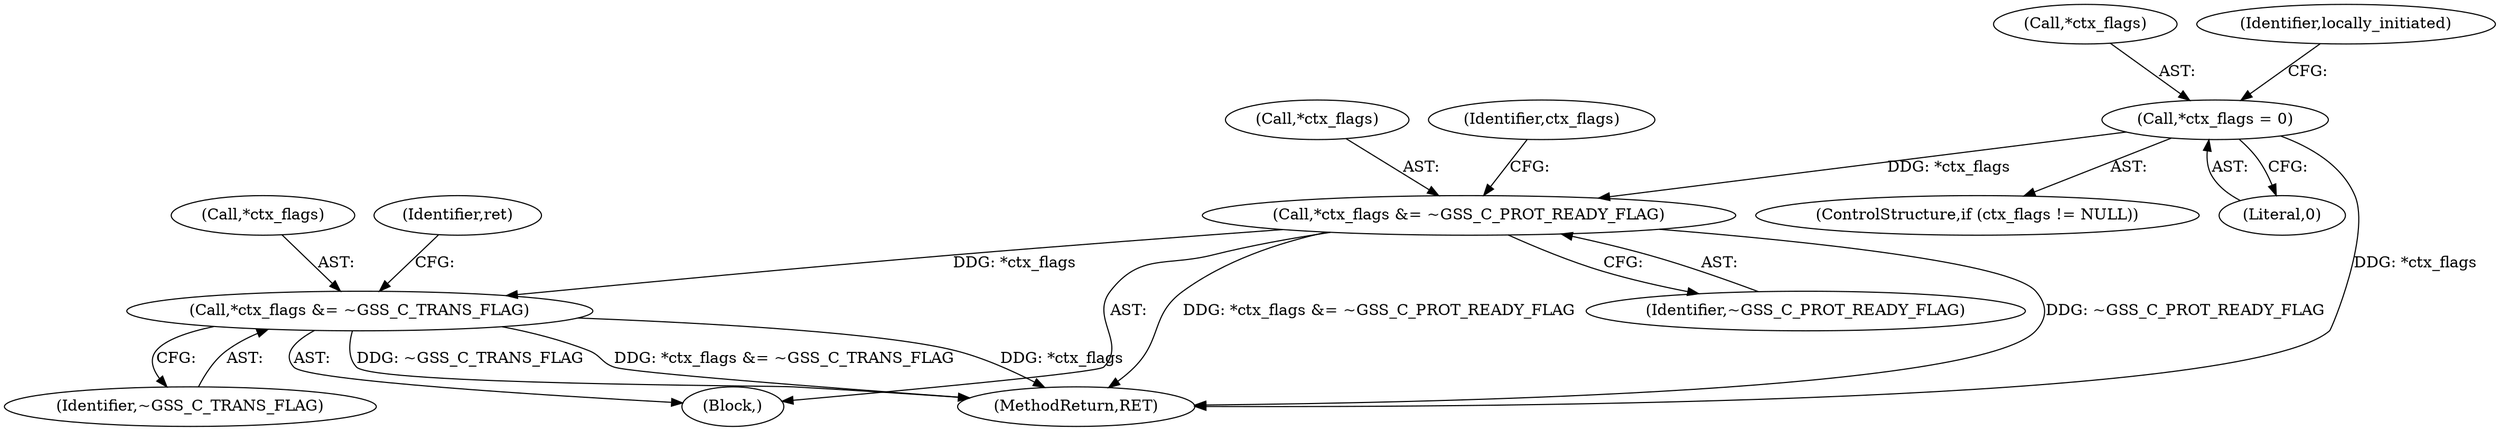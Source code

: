 digraph "0_krb5_b51b33f2bc5d1497ddf5bd107f791c101695000d_13@pointer" {
"1000161" [label="(Call,*ctx_flags = 0)"];
"1000227" [label="(Call,*ctx_flags &= ~GSS_C_PROT_READY_FLAG)"];
"1000231" [label="(Call,*ctx_flags &= ~GSS_C_TRANS_FLAG)"];
"1000161" [label="(Call,*ctx_flags = 0)"];
"1000233" [label="(Identifier,ctx_flags)"];
"1000234" [label="(Identifier,~GSS_C_TRANS_FLAG)"];
"1000237" [label="(MethodReturn,RET)"];
"1000227" [label="(Call,*ctx_flags &= ~GSS_C_PROT_READY_FLAG)"];
"1000226" [label="(Block,)"];
"1000232" [label="(Call,*ctx_flags)"];
"1000230" [label="(Identifier,~GSS_C_PROT_READY_FLAG)"];
"1000231" [label="(Call,*ctx_flags &= ~GSS_C_TRANS_FLAG)"];
"1000162" [label="(Call,*ctx_flags)"];
"1000157" [label="(ControlStructure,if (ctx_flags != NULL))"];
"1000167" [label="(Identifier,locally_initiated)"];
"1000236" [label="(Identifier,ret)"];
"1000228" [label="(Call,*ctx_flags)"];
"1000164" [label="(Literal,0)"];
"1000161" -> "1000157"  [label="AST: "];
"1000161" -> "1000164"  [label="CFG: "];
"1000162" -> "1000161"  [label="AST: "];
"1000164" -> "1000161"  [label="AST: "];
"1000167" -> "1000161"  [label="CFG: "];
"1000161" -> "1000237"  [label="DDG: *ctx_flags"];
"1000161" -> "1000227"  [label="DDG: *ctx_flags"];
"1000227" -> "1000226"  [label="AST: "];
"1000227" -> "1000230"  [label="CFG: "];
"1000228" -> "1000227"  [label="AST: "];
"1000230" -> "1000227"  [label="AST: "];
"1000233" -> "1000227"  [label="CFG: "];
"1000227" -> "1000237"  [label="DDG: *ctx_flags &= ~GSS_C_PROT_READY_FLAG"];
"1000227" -> "1000237"  [label="DDG: ~GSS_C_PROT_READY_FLAG"];
"1000227" -> "1000231"  [label="DDG: *ctx_flags"];
"1000231" -> "1000226"  [label="AST: "];
"1000231" -> "1000234"  [label="CFG: "];
"1000232" -> "1000231"  [label="AST: "];
"1000234" -> "1000231"  [label="AST: "];
"1000236" -> "1000231"  [label="CFG: "];
"1000231" -> "1000237"  [label="DDG: *ctx_flags &= ~GSS_C_TRANS_FLAG"];
"1000231" -> "1000237"  [label="DDG: *ctx_flags"];
"1000231" -> "1000237"  [label="DDG: ~GSS_C_TRANS_FLAG"];
}
